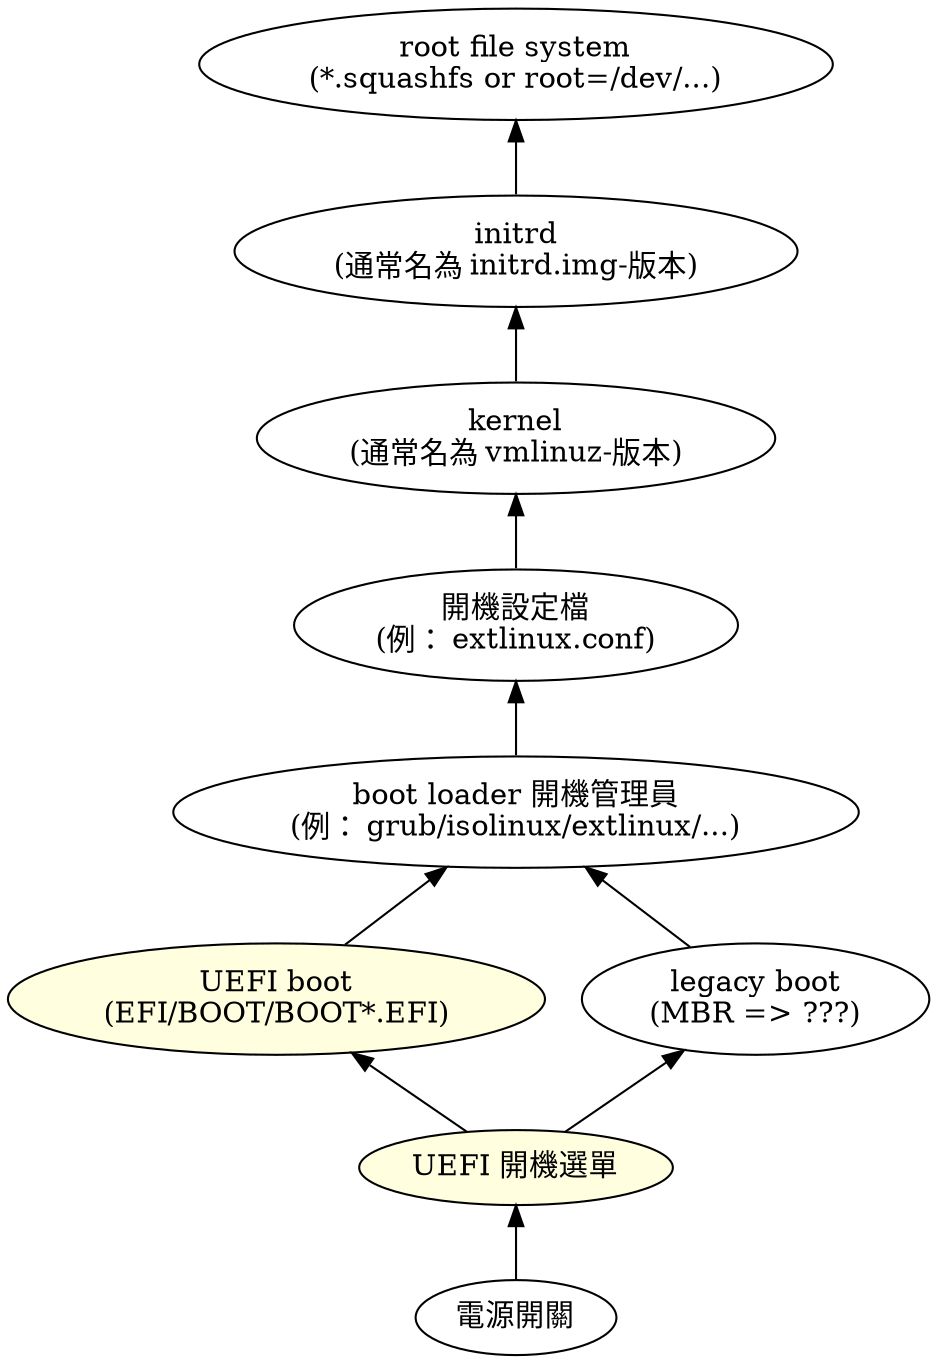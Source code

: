 digraph "linux 開機流程" {

    rankdir = BT;
    overlap = scale;

    power [ label="電源開關" ];
    UEFI_menu [ label="UEFI 開機選單"; style=filled; fillcolor="#ffffe0"; ];
    uefi_boot [ label="UEFI boot\n(EFI/BOOT/BOOT*.EFI)"; style=filled; fillcolor="#ffffe0"; ];
    legacy_boot [ label="legacy boot\n(MBR => ???)" ];
    boot_loader [ label="boot loader 開機管理員\n(例： grub/isolinux/extlinux/...)" ];
    config [ label="開機設定檔\n(例： extlinux.conf)" ];
    kernel [ label="kernel\n(通常名為 vmlinuz-版本)" ];
    initrd [ label="initrd\n(通常名為 initrd.img-版本)" ];
    rootfs [ label="root file system\n(*.squashfs or root=/dev/...)" ];

    power -> UEFI_menu -> { uefi_boot legacy_boot }
	  -> boot_loader -> config -> kernel -> initrd -> rootfs;
}

